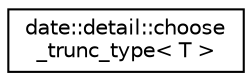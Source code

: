 digraph "Graphical Class Hierarchy"
{
 // LATEX_PDF_SIZE
  edge [fontname="Helvetica",fontsize="10",labelfontname="Helvetica",labelfontsize="10"];
  node [fontname="Helvetica",fontsize="10",shape=record];
  rankdir="LR";
  Node0 [label="date::detail::choose\l_trunc_type\< T \>",height=0.2,width=0.4,color="black", fillcolor="white", style="filled",URL="$structdate_1_1detail_1_1choose__trunc__type.html",tooltip=" "];
}
